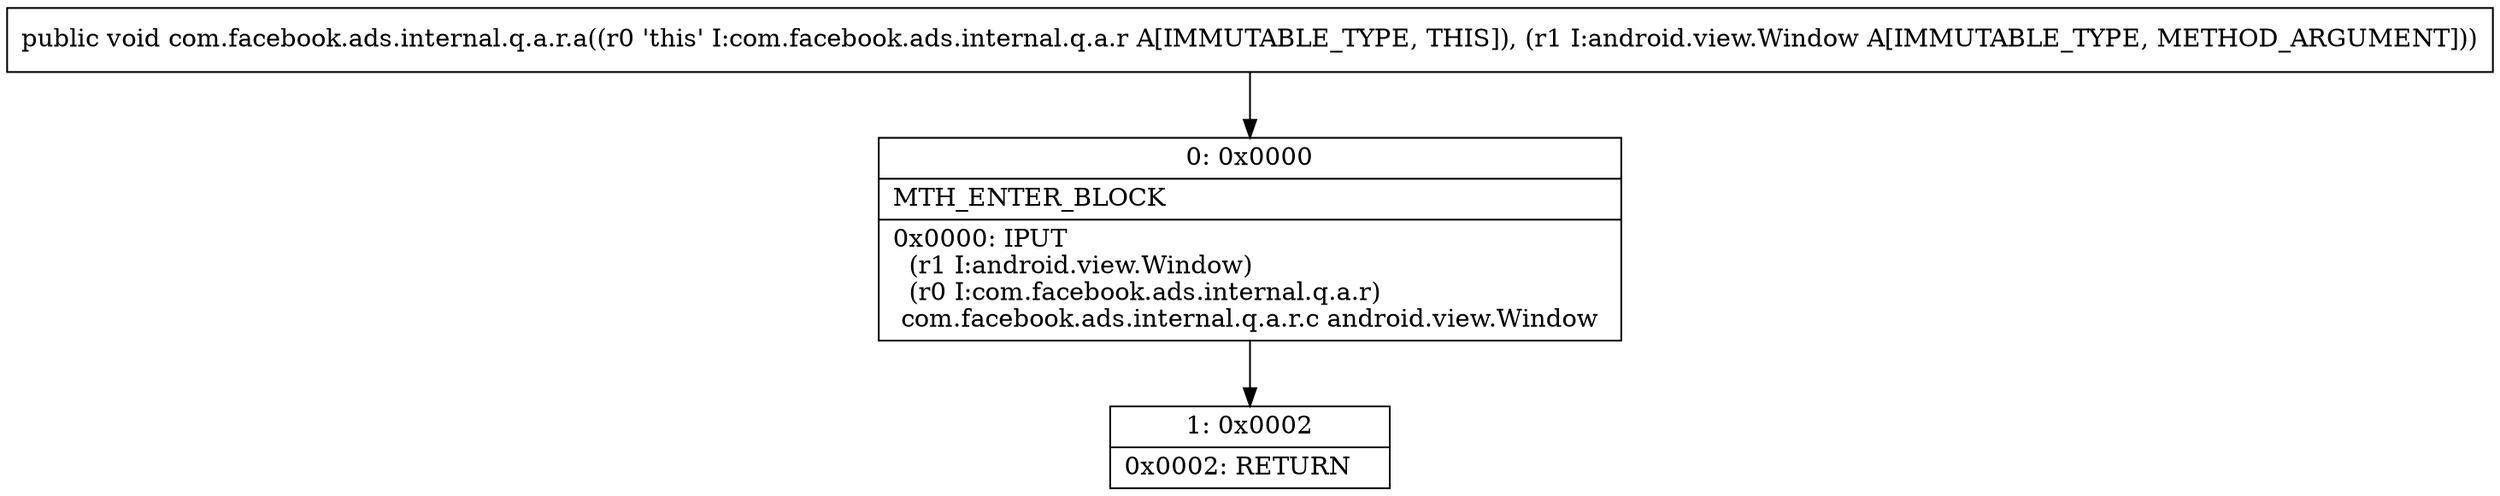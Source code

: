 digraph "CFG forcom.facebook.ads.internal.q.a.r.a(Landroid\/view\/Window;)V" {
Node_0 [shape=record,label="{0\:\ 0x0000|MTH_ENTER_BLOCK\l|0x0000: IPUT  \l  (r1 I:android.view.Window)\l  (r0 I:com.facebook.ads.internal.q.a.r)\l com.facebook.ads.internal.q.a.r.c android.view.Window \l}"];
Node_1 [shape=record,label="{1\:\ 0x0002|0x0002: RETURN   \l}"];
MethodNode[shape=record,label="{public void com.facebook.ads.internal.q.a.r.a((r0 'this' I:com.facebook.ads.internal.q.a.r A[IMMUTABLE_TYPE, THIS]), (r1 I:android.view.Window A[IMMUTABLE_TYPE, METHOD_ARGUMENT])) }"];
MethodNode -> Node_0;
Node_0 -> Node_1;
}


